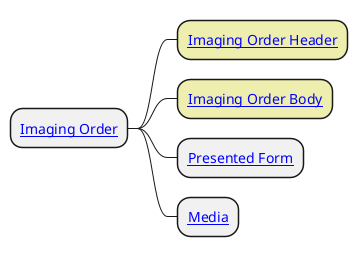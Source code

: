 @startmindmap
skinparam topurl StructureDefinition-

* [[ImagingOrderCz.html Imaging Order]]
**[#EEEEAE] [[HeaderImagingOrder.html Imaging Order Header]]
**[#EEEEAE] [[BodyImageOrderCz.html Imaging Order Body]]
** [[PresentedFormCz.html Presented Form]]
** [[MediaCz.html Media]]

/'
** [[health-insurance-cz.html Health Insurance Provider]]
** [[serviceRequestCz.html Imaging Order Service Request]]
***_ Order identifier
***_ Status of a service order.
***_ Kind of service request.
*** [[CoverageCz.html Associated insurance coverage]]
*** [[specimenCz.html Sample for analysis]]
****_ External Identifier
****_ Status
****_ Type
****_ Subject
****_ Received Time (DateTime)
****_ Collection
****_ Processing
****_ Container
'/
@endmindmap
